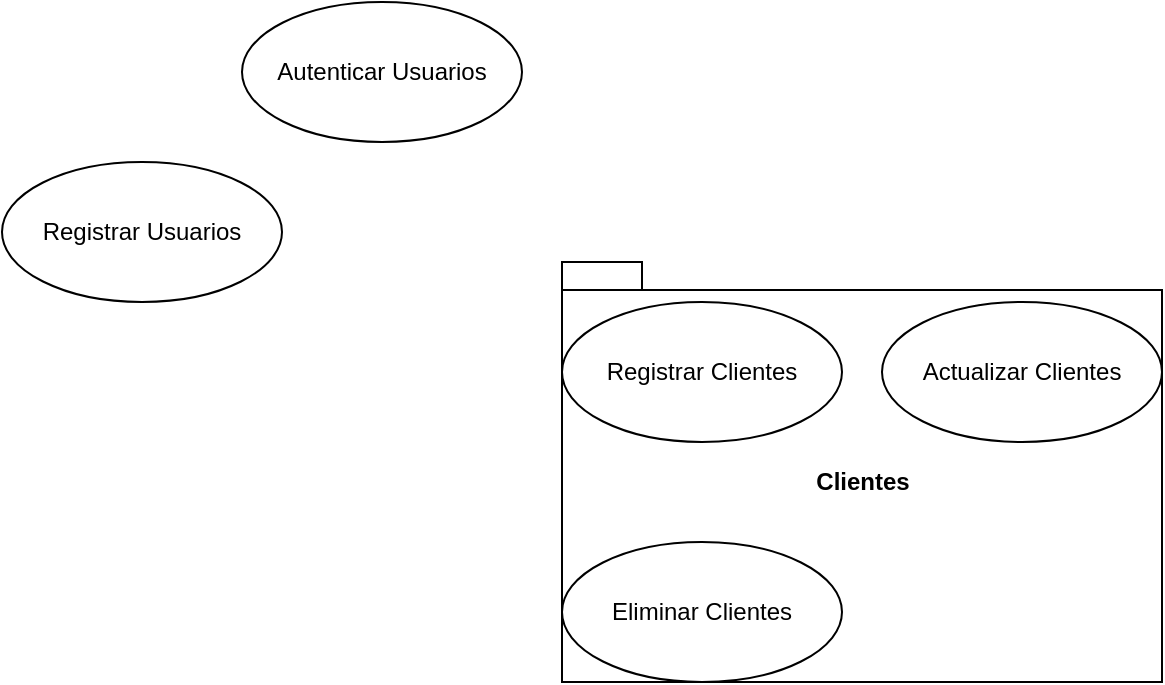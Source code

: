 <mxfile version="18.0.1" type="device"><diagram id="ba_y-3BBjHDvlJDVcE4j" name="Casos de Uso"><mxGraphModel dx="766" dy="457" grid="1" gridSize="10" guides="1" tooltips="1" connect="1" arrows="1" fold="1" page="1" pageScale="1" pageWidth="1100" pageHeight="850" math="0" shadow="0"><root><mxCell id="0"/><mxCell id="1" parent="0"/><mxCell id="NdCNUtPH06ge4ic9cCih-3" value="Autenticar Usuarios" style="ellipse;whiteSpace=wrap;html=1;" vertex="1" parent="1"><mxGeometry x="270" y="40" width="140" height="70" as="geometry"/></mxCell><mxCell id="NdCNUtPH06ge4ic9cCih-4" value="Registrar Usuarios" style="ellipse;whiteSpace=wrap;html=1;" vertex="1" parent="1"><mxGeometry x="150" y="120" width="140" height="70" as="geometry"/></mxCell><mxCell id="NdCNUtPH06ge4ic9cCih-8" value="Clientes" style="shape=folder;fontStyle=1;spacingTop=10;tabWidth=40;tabHeight=14;tabPosition=left;html=1;" vertex="1" parent="1"><mxGeometry x="430" y="170" width="300" height="210" as="geometry"/></mxCell><mxCell id="NdCNUtPH06ge4ic9cCih-5" value="Registrar Clientes" style="ellipse;whiteSpace=wrap;html=1;" vertex="1" parent="1"><mxGeometry x="430" y="190" width="140" height="70" as="geometry"/></mxCell><mxCell id="NdCNUtPH06ge4ic9cCih-7" value="Eliminar Clientes" style="ellipse;whiteSpace=wrap;html=1;" vertex="1" parent="1"><mxGeometry x="430" y="310" width="140" height="70" as="geometry"/></mxCell><mxCell id="NdCNUtPH06ge4ic9cCih-6" value="Actualizar Clientes" style="ellipse;whiteSpace=wrap;html=1;" vertex="1" parent="1"><mxGeometry x="590" y="190" width="140" height="70" as="geometry"/></mxCell></root></mxGraphModel></diagram></mxfile>